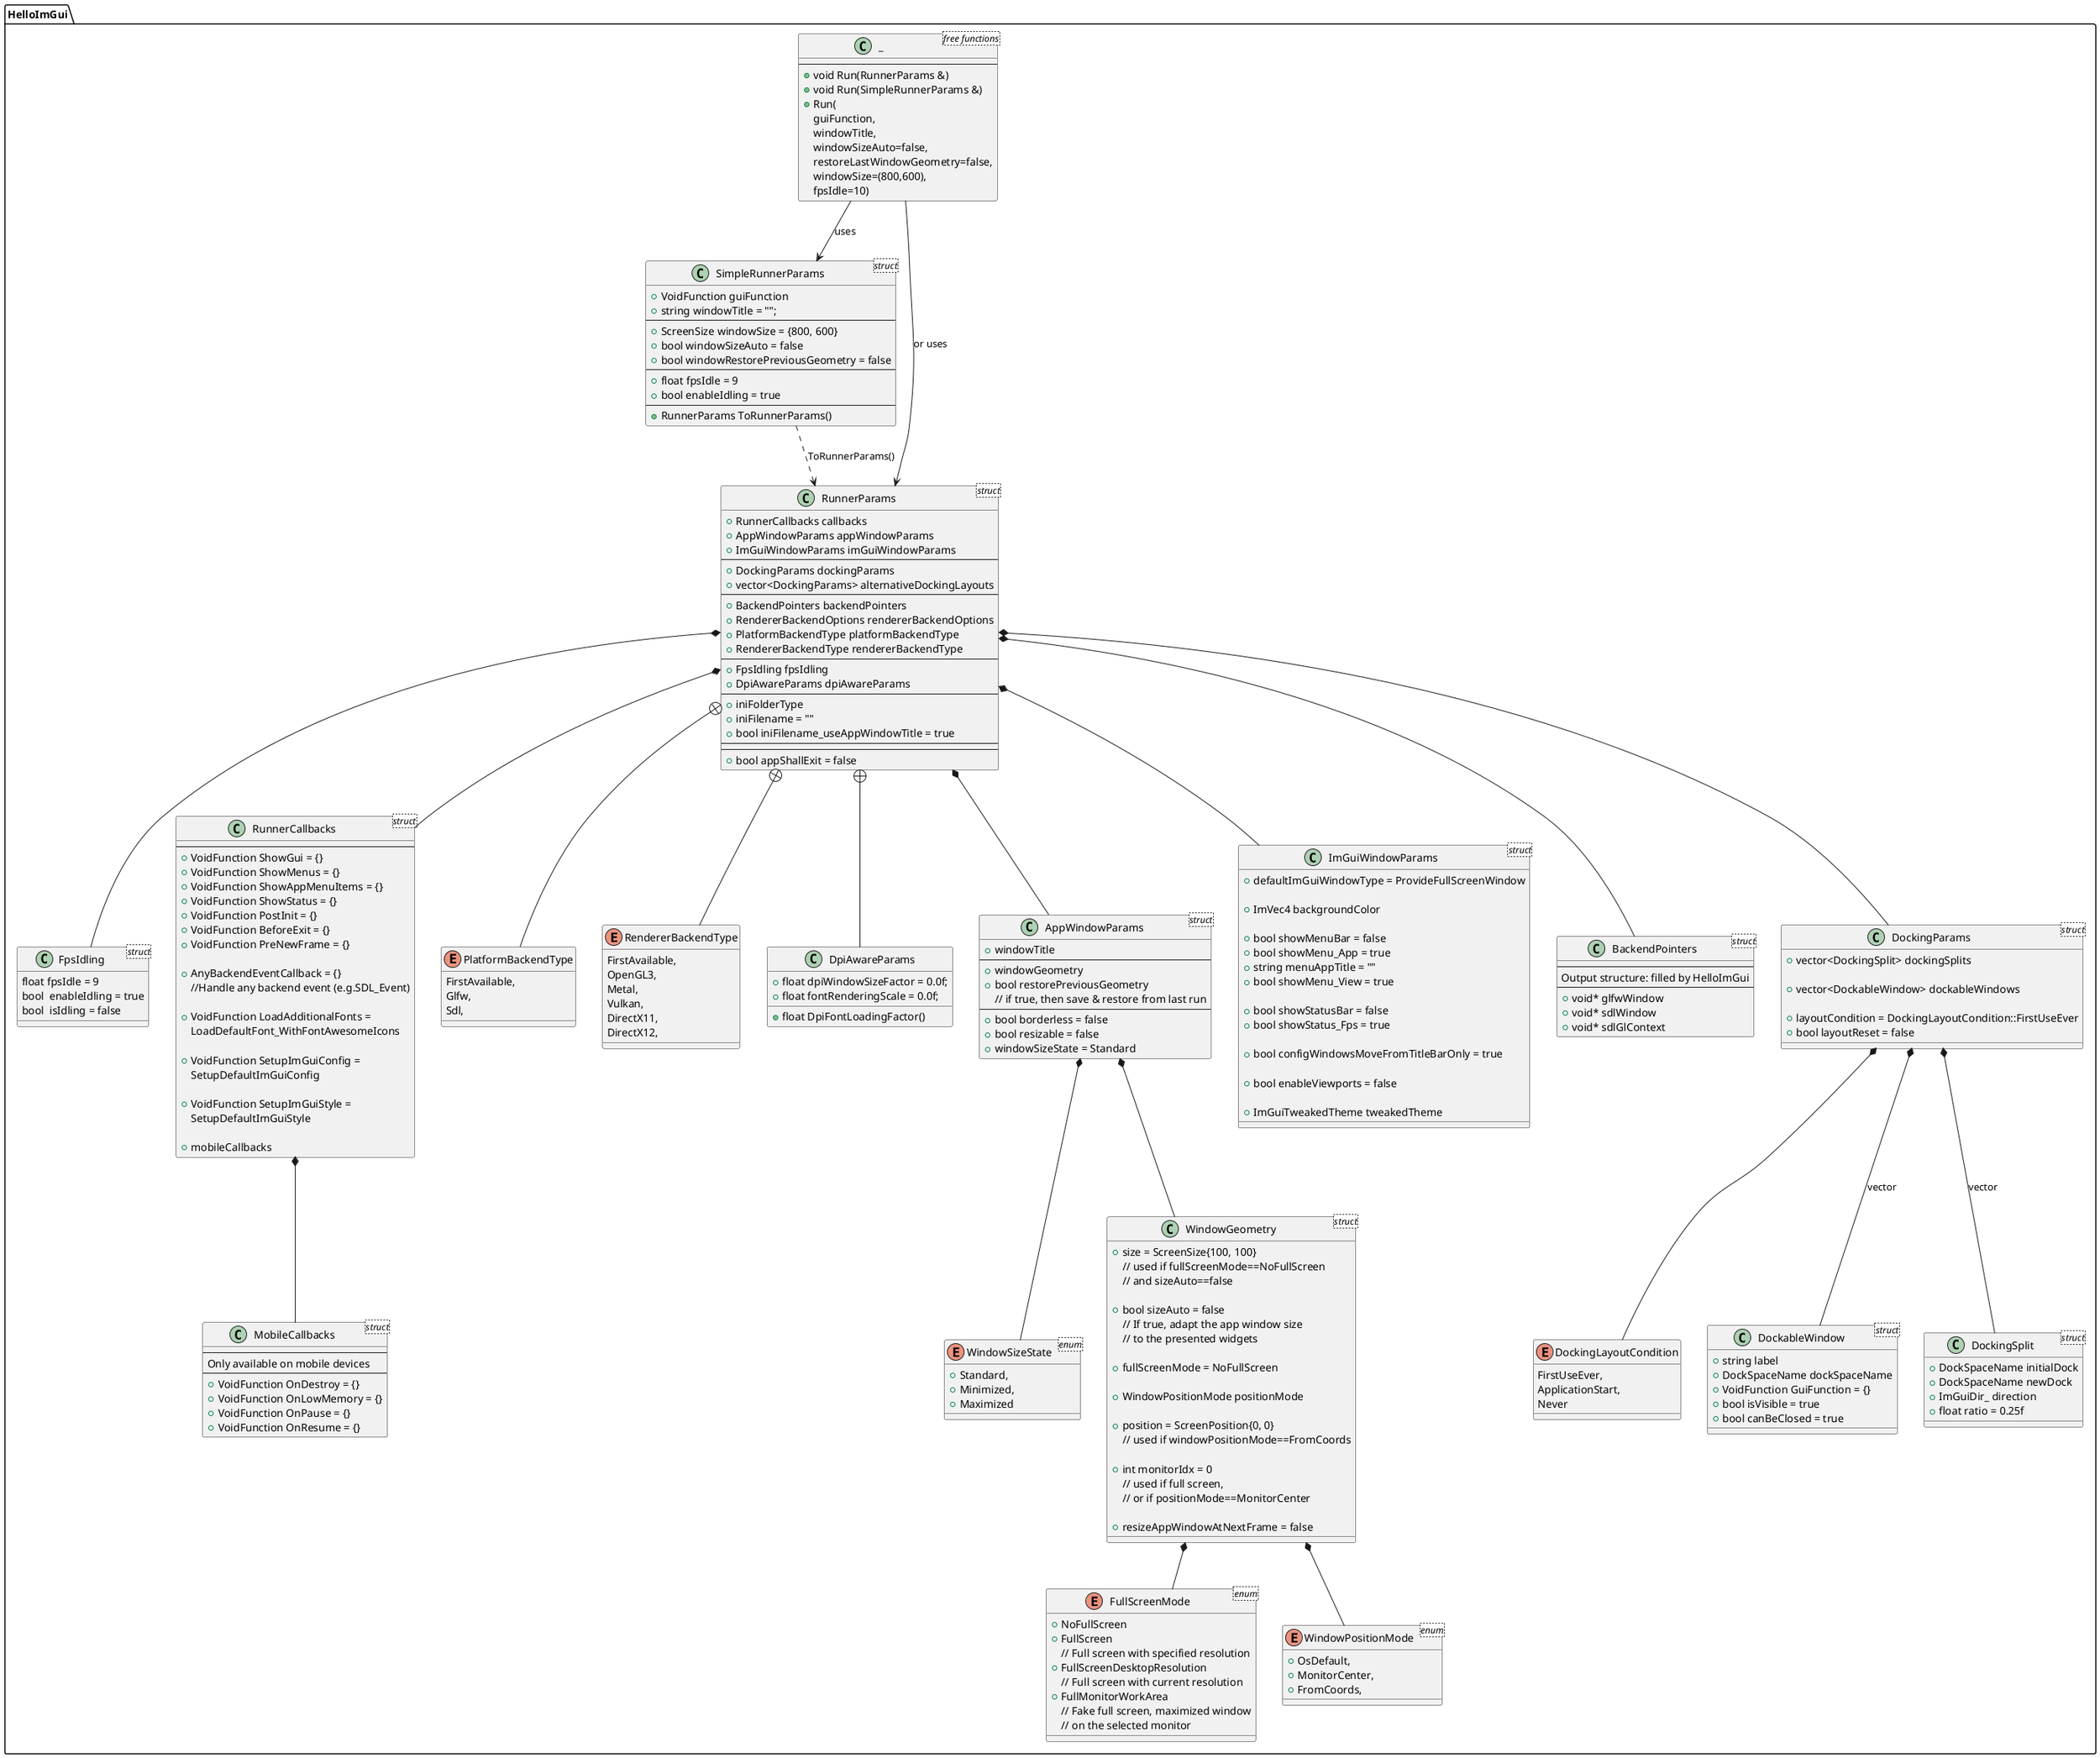 @startuml
namespace HelloImGui {

class _ <free functions> {
    ----
    + void Run(RunnerParams &)
    + void Run(SimpleRunnerParams &)
    + Run(
        guiFunction,
        windowTitle,
        windowSizeAuto=false,
        restoreLastWindowGeometry=false,
        windowSize=(800,600),
        fpsIdle=10)
}

_ --> SimpleRunnerParams: uses
_ --> RunnerParams: or uses


class FpsIdling<struct> {
    float fpsIdle = 9
    bool  enableIdling = true
    bool  isIdling = false
}


class RunnerParams <struct> {
    + RunnerCallbacks callbacks
    + AppWindowParams appWindowParams
    + ImGuiWindowParams imGuiWindowParams
    ---
    + DockingParams dockingParams
    + vector<DockingParams> alternativeDockingLayouts
    ---
    + BackendPointers backendPointers
    + RendererBackendOptions rendererBackendOptions
    + PlatformBackendType platformBackendType
    + RendererBackendType rendererBackendType
    ---
    + FpsIdling fpsIdling
    + DpiAwareParams dpiAwareParams
    ---
    + iniFolderType
    + iniFilename = ""
    + bool iniFilename_useAppWindowTitle = true
    ---
    ---
    + bool appShallExit = false
}

class SimpleRunnerParams <struct> {
    + VoidFunction guiFunction
    + string windowTitle = "";
    ---
    + ScreenSize windowSize = {800, 600}
    + bool windowSizeAuto = false
    + bool windowRestorePreviousGeometry = false
    ---
    + float fpsIdle = 9
    + bool enableIdling = true
    ---
    + RunnerParams ToRunnerParams()
}

SimpleRunnerParams ..> RunnerParams: ToRunnerParams()

class RunnerCallbacks <struct> {
    ---
    + VoidFunction ShowGui = {}
    + VoidFunction ShowMenus = {}
    + VoidFunction ShowAppMenuItems = {}
    + VoidFunction ShowStatus = {}
    + VoidFunction PostInit = {}
    + VoidFunction BeforeExit = {}
    + VoidFunction PreNewFrame = {}

    + AnyBackendEventCallback = {}
    //Handle any backend event (e.g.SDL_Event)

    + VoidFunction LoadAdditionalFonts =
       LoadDefaultFont_WithFontAwesomeIcons

    + VoidFunction SetupImGuiConfig =
      SetupDefaultImGuiConfig

    + VoidFunction SetupImGuiStyle =
      SetupDefaultImGuiStyle

    + mobileCallbacks
}

class MobileCallbacks <struct>{
    ---
    Only available on mobile devices
    ---
    + VoidFunction OnDestroy = {}
    + VoidFunction OnLowMemory = {}
    + VoidFunction OnPause = {}
    + VoidFunction OnResume = {}
}
RunnerCallbacks *-- MobileCallbacks

enum PlatformBackendType {
    FirstAvailable,
    Glfw,
    Sdl,
}

RunnerParams +-- PlatformBackendType

enum RendererBackendType {
    FirstAvailable,
    OpenGL3,
    Metal,
    Vulkan,
    DirectX11,
    DirectX12,
}

RunnerParams +-- RendererBackendType


class DpiAwareParams {
    + float dpiWindowSizeFactor = 0.0f;
    + float fontRenderingScale = 0.0f;
    + float DpiFontLoadingFactor()
}

RunnerParams +-- DpiAwareParams


enum FullScreenMode <enum>{
    + NoFullScreen
    + FullScreen
    // Full screen with specified resolution
    + FullScreenDesktopResolution
    // Full screen with current resolution
    + FullMonitorWorkArea
    // Fake full screen, maximized window
    // on the selected monitor
}

enum WindowSizeState <enum>{
    + Standard,
    + Minimized,
    + Maximized
}



enum WindowPositionMode <enum>{
    + OsDefault,
    + MonitorCenter,
    + FromCoords,
}



class WindowGeometry <struct>{
    + size = ScreenSize{100, 100}
    // used if fullScreenMode==NoFullScreen
    // and sizeAuto==false

    + bool sizeAuto = false
    // If true, adapt the app window size
    // to the presented widgets

    + fullScreenMode = NoFullScreen

    + WindowPositionMode positionMode

    + position = ScreenPosition{0, 0}
    // used if windowPositionMode==FromCoords

    + int monitorIdx = 0
    // used if full screen,
    // or if positionMode==MonitorCenter

    + resizeAppWindowAtNextFrame = false
}

WindowGeometry *-- FullScreenMode
WindowGeometry *-- WindowPositionMode


class AppWindowParams <struct>{
    + windowTitle
    ---
    + windowGeometry
    + bool restorePreviousGeometry
    // if true, then save & restore from last run
    ---
    + bool borderless = false
    + bool resizable = false
    + windowSizeState = Standard
}

AppWindowParams *-- WindowGeometry
AppWindowParams *-- WindowSizeState


class ImGuiWindowParams <struct> {
    + defaultImGuiWindowType = ProvideFullScreenWindow

    + ImVec4 backgroundColor

    + bool showMenuBar = false
    + bool showMenu_App = true
    + string menuAppTitle = ""
    + bool showMenu_View = true

    + bool showStatusBar = false
    + bool showStatus_Fps = true

    + bool configWindowsMoveFromTitleBarOnly = true

    + bool enableViewports = false

    + ImGuiTweakedTheme tweakedTheme
}

class BackendPointers <struct> {
  ---
  Output structure: filled by HelloImGui
  ---
  + void* glfwWindow
  + void* sdlWindow
  + void* sdlGlContext
}

enum DockingLayoutCondition {
    FirstUseEver,
    ApplicationStart,
    Never
}

class DockingParams <struct> {
    + vector<DockingSplit> dockingSplits

    + vector<DockableWindow> dockableWindows

    + layoutCondition = DockingLayoutCondition::FirstUseEver
    + bool layoutReset = false
}

class DockableWindow <struct> {
    + string label
    + DockSpaceName dockSpaceName
    + VoidFunction GuiFunction = {}
    + bool isVisible = true
    + bool canBeClosed = true
}

class DockingSplit <struct> {
    + DockSpaceName initialDock
    + DockSpaceName newDock
    + ImGuiDir_ direction
    + float ratio = 0.25f
}

RunnerParams *-- FpsIdling
RunnerParams *-- RunnerCallbacks
RunnerParams *-- AppWindowParams
RunnerParams *-- ImGuiWindowParams
RunnerParams *-- BackendPointers
RunnerParams *-- DockingParams
DockingParams *-- DockingLayoutCondition
DockingParams *-- DockableWindow : vector
DockingParams *-- DockingSplit : vector

}
@enduml